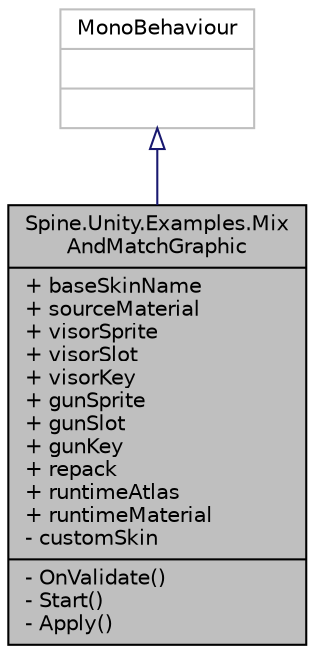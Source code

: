 digraph "Spine.Unity.Examples.MixAndMatchGraphic"
{
 // LATEX_PDF_SIZE
  edge [fontname="Helvetica",fontsize="10",labelfontname="Helvetica",labelfontsize="10"];
  node [fontname="Helvetica",fontsize="10",shape=record];
  Node1 [label="{Spine.Unity.Examples.Mix\lAndMatchGraphic\n|+ baseSkinName\l+ sourceMaterial\l+ visorSprite\l+ visorSlot\l+ visorKey\l+ gunSprite\l+ gunSlot\l+ gunKey\l+ repack\l+ runtimeAtlas\l+ runtimeMaterial\l- customSkin\l|- OnValidate()\l- Start()\l- Apply()\l}",height=0.2,width=0.4,color="black", fillcolor="grey75", style="filled", fontcolor="black",tooltip=" "];
  Node2 -> Node1 [dir="back",color="midnightblue",fontsize="10",style="solid",arrowtail="onormal",fontname="Helvetica"];
  Node2 [label="{MonoBehaviour\n||}",height=0.2,width=0.4,color="grey75", fillcolor="white", style="filled",tooltip=" "];
}
